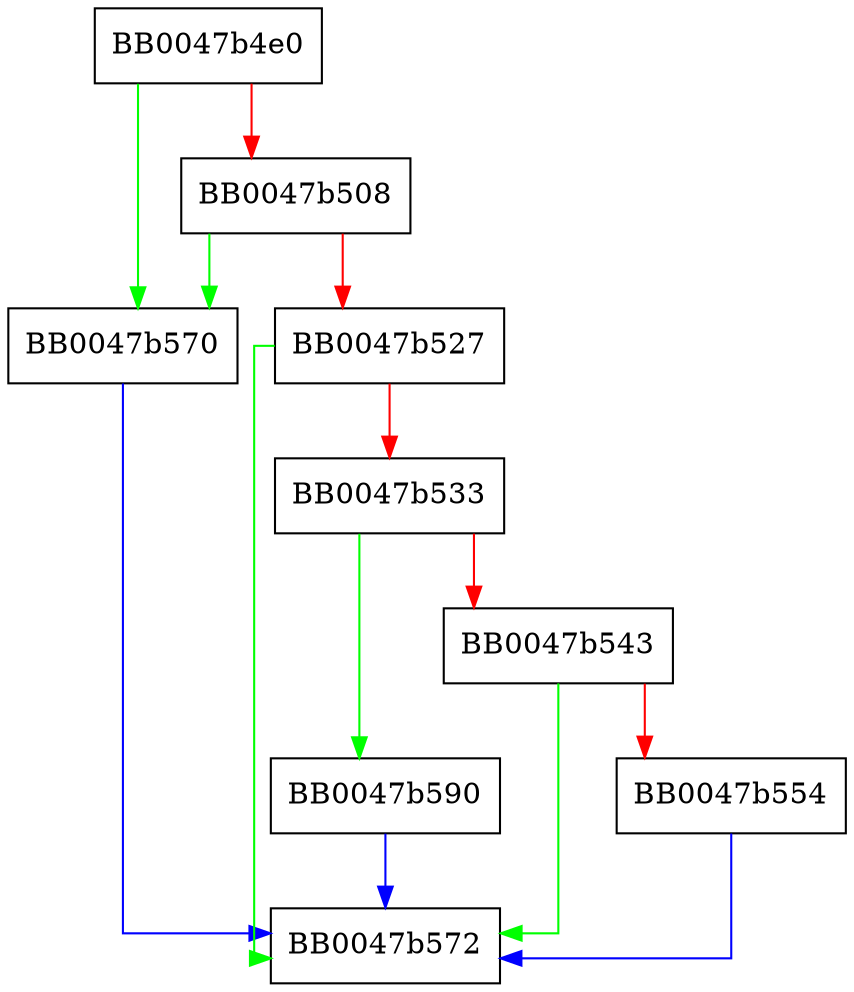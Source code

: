 digraph ssl_generate_param_group {
  node [shape="box"];
  graph [splines=ortho];
  BB0047b4e0 -> BB0047b570 [color="green"];
  BB0047b4e0 -> BB0047b508 [color="red"];
  BB0047b508 -> BB0047b570 [color="green"];
  BB0047b508 -> BB0047b527 [color="red"];
  BB0047b527 -> BB0047b572 [color="green"];
  BB0047b527 -> BB0047b533 [color="red"];
  BB0047b533 -> BB0047b590 [color="green"];
  BB0047b533 -> BB0047b543 [color="red"];
  BB0047b543 -> BB0047b572 [color="green"];
  BB0047b543 -> BB0047b554 [color="red"];
  BB0047b554 -> BB0047b572 [color="blue"];
  BB0047b570 -> BB0047b572 [color="blue"];
  BB0047b590 -> BB0047b572 [color="blue"];
}